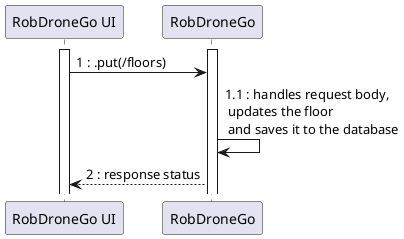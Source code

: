 @startuml
participant "RobDroneGo UI" as UI
participant "RobDroneGo" as API

activate UI
activate API
UI -> API : 1 : .put(/floors)
API -> API : 1.1 : handles request body, \n updates the floor \n and saves it to the database
API --> UI : 2 : response status

@enduml